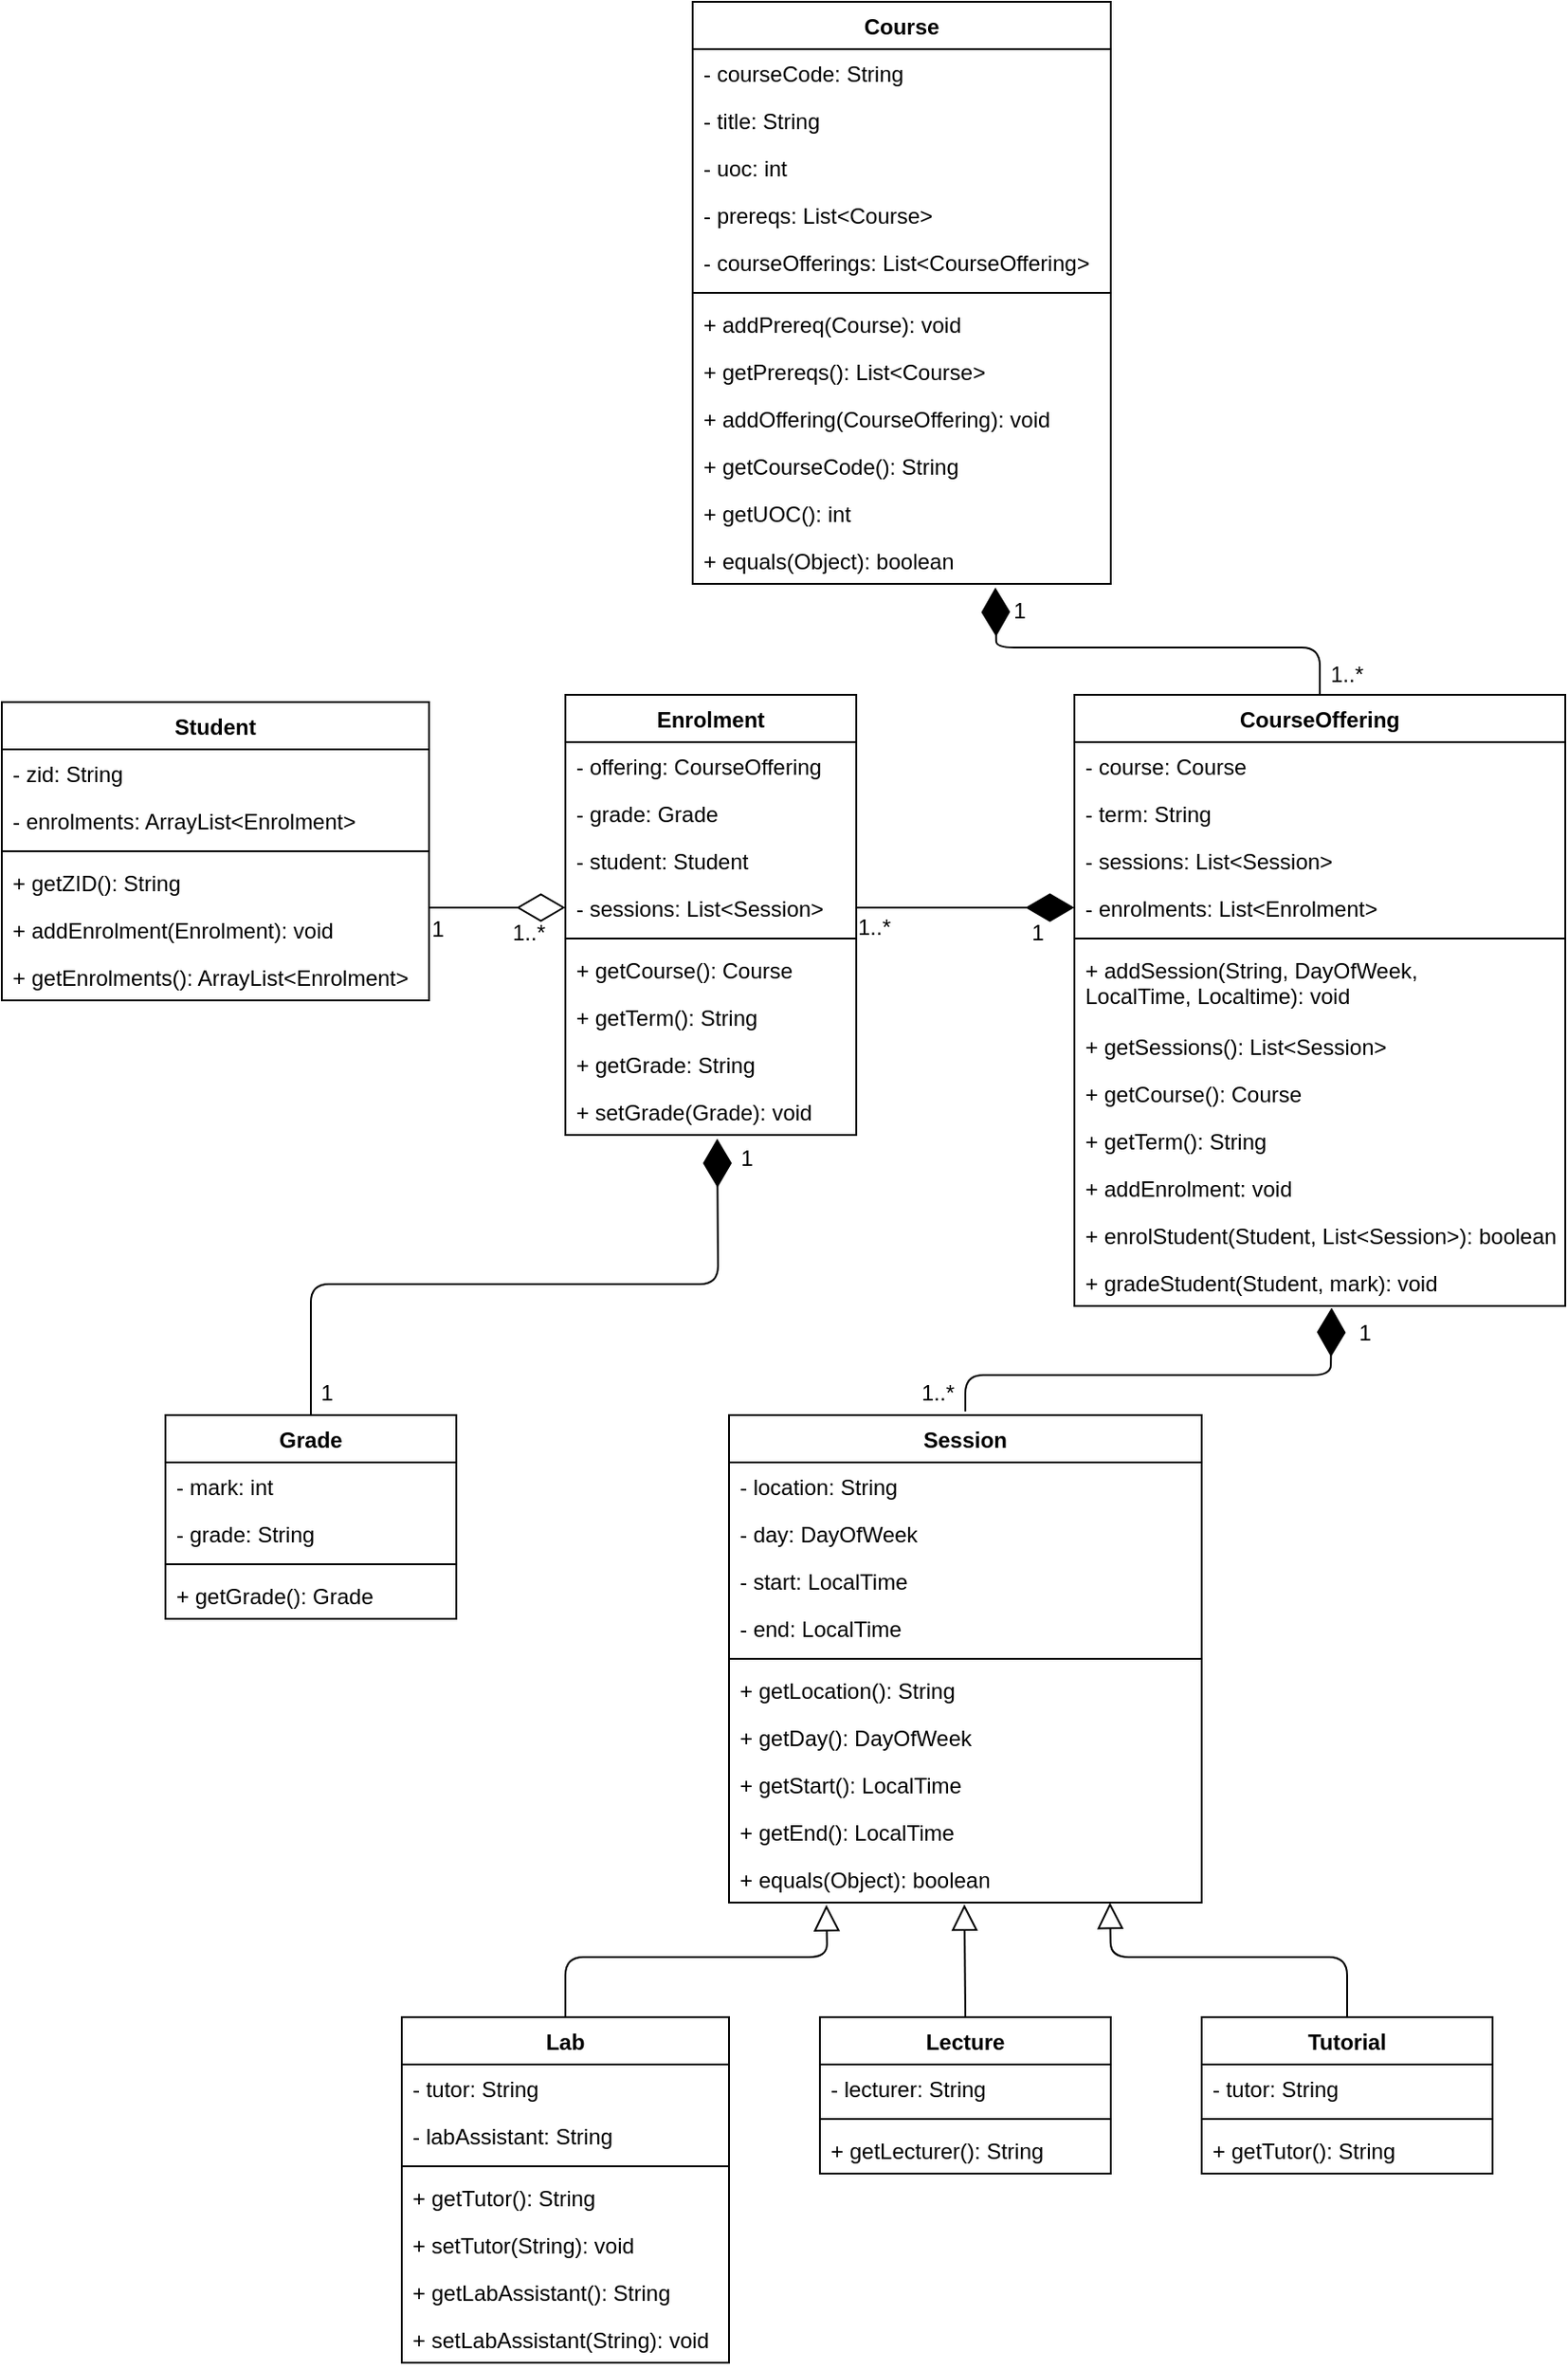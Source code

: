 <mxfile version="12.0.2" type="github" pages="1"><diagram id="sUQlKLWxY1KYxT8wcdrw" name="Page-1"><mxGraphModel dx="1784" dy="762" grid="1" gridSize="10" guides="1" tooltips="1" connect="1" arrows="1" fold="1" page="1" pageScale="1" pageWidth="850" pageHeight="1100" math="0" shadow="0"><root><mxCell id="0"/><mxCell id="1" parent="0"/><mxCell id="yx07uMO1TjCapQJdSPfx-1" value="Course" style="swimlane;fontStyle=1;align=center;verticalAlign=top;childLayout=stackLayout;horizontal=1;startSize=26;horizontalStack=0;resizeParent=1;resizeParentMax=0;resizeLast=0;collapsible=1;marginBottom=0;" parent="1" vertex="1"><mxGeometry x="330" y="55" width="230" height="320" as="geometry"/></mxCell><mxCell id="yx07uMO1TjCapQJdSPfx-2" value="- courseCode: String" style="text;strokeColor=none;fillColor=none;align=left;verticalAlign=top;spacingLeft=4;spacingRight=4;overflow=hidden;rotatable=0;points=[[0,0.5],[1,0.5]];portConstraint=eastwest;" parent="yx07uMO1TjCapQJdSPfx-1" vertex="1"><mxGeometry y="26" width="230" height="26" as="geometry"/></mxCell><mxCell id="yx07uMO1TjCapQJdSPfx-5" value="- title: String" style="text;strokeColor=none;fillColor=none;align=left;verticalAlign=top;spacingLeft=4;spacingRight=4;overflow=hidden;rotatable=0;points=[[0,0.5],[1,0.5]];portConstraint=eastwest;" parent="yx07uMO1TjCapQJdSPfx-1" vertex="1"><mxGeometry y="52" width="230" height="26" as="geometry"/></mxCell><mxCell id="yx07uMO1TjCapQJdSPfx-6" value="- uoc: int" style="text;strokeColor=none;fillColor=none;align=left;verticalAlign=top;spacingLeft=4;spacingRight=4;overflow=hidden;rotatable=0;points=[[0,0.5],[1,0.5]];portConstraint=eastwest;" parent="yx07uMO1TjCapQJdSPfx-1" vertex="1"><mxGeometry y="78" width="230" height="26" as="geometry"/></mxCell><mxCell id="yx07uMO1TjCapQJdSPfx-7" value="- prereqs: List&lt;Course&gt;" style="text;strokeColor=none;fillColor=none;align=left;verticalAlign=top;spacingLeft=4;spacingRight=4;overflow=hidden;rotatable=0;points=[[0,0.5],[1,0.5]];portConstraint=eastwest;" parent="yx07uMO1TjCapQJdSPfx-1" vertex="1"><mxGeometry y="104" width="230" height="26" as="geometry"/></mxCell><mxCell id="yx07uMO1TjCapQJdSPfx-8" value="- courseOfferings: List&lt;CourseOffering&gt;" style="text;strokeColor=none;fillColor=none;align=left;verticalAlign=top;spacingLeft=4;spacingRight=4;overflow=hidden;rotatable=0;points=[[0,0.5],[1,0.5]];portConstraint=eastwest;" parent="yx07uMO1TjCapQJdSPfx-1" vertex="1"><mxGeometry y="130" width="230" height="26" as="geometry"/></mxCell><mxCell id="yx07uMO1TjCapQJdSPfx-3" value="" style="line;strokeWidth=1;fillColor=none;align=left;verticalAlign=middle;spacingTop=-1;spacingLeft=3;spacingRight=3;rotatable=0;labelPosition=right;points=[];portConstraint=eastwest;" parent="yx07uMO1TjCapQJdSPfx-1" vertex="1"><mxGeometry y="156" width="230" height="8" as="geometry"/></mxCell><mxCell id="yx07uMO1TjCapQJdSPfx-4" value="+ addPrereq(Course): void" style="text;strokeColor=none;fillColor=none;align=left;verticalAlign=top;spacingLeft=4;spacingRight=4;overflow=hidden;rotatable=0;points=[[0,0.5],[1,0.5]];portConstraint=eastwest;" parent="yx07uMO1TjCapQJdSPfx-1" vertex="1"><mxGeometry y="164" width="230" height="26" as="geometry"/></mxCell><mxCell id="yx07uMO1TjCapQJdSPfx-9" value="+ getPrereqs(): List&lt;Course&gt;" style="text;strokeColor=none;fillColor=none;align=left;verticalAlign=top;spacingLeft=4;spacingRight=4;overflow=hidden;rotatable=0;points=[[0,0.5],[1,0.5]];portConstraint=eastwest;" parent="yx07uMO1TjCapQJdSPfx-1" vertex="1"><mxGeometry y="190" width="230" height="26" as="geometry"/></mxCell><mxCell id="yx07uMO1TjCapQJdSPfx-10" value="+ addOffering(CourseOffering): void" style="text;strokeColor=none;fillColor=none;align=left;verticalAlign=top;spacingLeft=4;spacingRight=4;overflow=hidden;rotatable=0;points=[[0,0.5],[1,0.5]];portConstraint=eastwest;" parent="yx07uMO1TjCapQJdSPfx-1" vertex="1"><mxGeometry y="216" width="230" height="26" as="geometry"/></mxCell><mxCell id="yx07uMO1TjCapQJdSPfx-12" value="+ getCourseCode(): String" style="text;strokeColor=none;fillColor=none;align=left;verticalAlign=top;spacingLeft=4;spacingRight=4;overflow=hidden;rotatable=0;points=[[0,0.5],[1,0.5]];portConstraint=eastwest;" parent="yx07uMO1TjCapQJdSPfx-1" vertex="1"><mxGeometry y="242" width="230" height="26" as="geometry"/></mxCell><mxCell id="yx07uMO1TjCapQJdSPfx-11" value="+ getUOC(): int" style="text;strokeColor=none;fillColor=none;align=left;verticalAlign=top;spacingLeft=4;spacingRight=4;overflow=hidden;rotatable=0;points=[[0,0.5],[1,0.5]];portConstraint=eastwest;" parent="yx07uMO1TjCapQJdSPfx-1" vertex="1"><mxGeometry y="268" width="230" height="26" as="geometry"/></mxCell><mxCell id="yx07uMO1TjCapQJdSPfx-13" value="+ equals(Object): boolean" style="text;strokeColor=none;fillColor=none;align=left;verticalAlign=top;spacingLeft=4;spacingRight=4;overflow=hidden;rotatable=0;points=[[0,0.5],[1,0.5]];portConstraint=eastwest;" parent="yx07uMO1TjCapQJdSPfx-1" vertex="1"><mxGeometry y="294" width="230" height="26" as="geometry"/></mxCell><mxCell id="yx07uMO1TjCapQJdSPfx-14" value="CourseOffering" style="swimlane;fontStyle=1;align=center;verticalAlign=top;childLayout=stackLayout;horizontal=1;startSize=26;horizontalStack=0;resizeParent=1;resizeParentMax=0;resizeLast=0;collapsible=1;marginBottom=0;" parent="1" vertex="1"><mxGeometry x="540" y="436" width="270" height="336" as="geometry"/></mxCell><mxCell id="yx07uMO1TjCapQJdSPfx-15" value="- course: Course" style="text;strokeColor=none;fillColor=none;align=left;verticalAlign=top;spacingLeft=4;spacingRight=4;overflow=hidden;rotatable=0;points=[[0,0.5],[1,0.5]];portConstraint=eastwest;" parent="yx07uMO1TjCapQJdSPfx-14" vertex="1"><mxGeometry y="26" width="270" height="26" as="geometry"/></mxCell><mxCell id="OSQPxD4nTVrMfsuWu8cx-1" value="- term: String" style="text;strokeColor=none;fillColor=none;align=left;verticalAlign=top;spacingLeft=4;spacingRight=4;overflow=hidden;rotatable=0;points=[[0,0.5],[1,0.5]];portConstraint=eastwest;" vertex="1" parent="yx07uMO1TjCapQJdSPfx-14"><mxGeometry y="52" width="270" height="26" as="geometry"/></mxCell><mxCell id="OSQPxD4nTVrMfsuWu8cx-3" value="- sessions: List&lt;Session&gt;" style="text;strokeColor=none;fillColor=none;align=left;verticalAlign=top;spacingLeft=4;spacingRight=4;overflow=hidden;rotatable=0;points=[[0,0.5],[1,0.5]];portConstraint=eastwest;" vertex="1" parent="yx07uMO1TjCapQJdSPfx-14"><mxGeometry y="78" width="270" height="26" as="geometry"/></mxCell><mxCell id="OSQPxD4nTVrMfsuWu8cx-2" value="- enrolments: List&lt;Enrolment&gt;" style="text;strokeColor=none;fillColor=none;align=left;verticalAlign=top;spacingLeft=4;spacingRight=4;overflow=hidden;rotatable=0;points=[[0,0.5],[1,0.5]];portConstraint=eastwest;" vertex="1" parent="yx07uMO1TjCapQJdSPfx-14"><mxGeometry y="104" width="270" height="26" as="geometry"/></mxCell><mxCell id="yx07uMO1TjCapQJdSPfx-16" value="" style="line;strokeWidth=1;fillColor=none;align=left;verticalAlign=middle;spacingTop=-1;spacingLeft=3;spacingRight=3;rotatable=0;labelPosition=right;points=[];portConstraint=eastwest;" parent="yx07uMO1TjCapQJdSPfx-14" vertex="1"><mxGeometry y="130" width="270" height="8" as="geometry"/></mxCell><mxCell id="yx07uMO1TjCapQJdSPfx-17" value="+ addSession(String, DayOfWeek, &#10;LocalTime, Localtime): void" style="text;strokeColor=none;fillColor=none;align=left;verticalAlign=top;spacingLeft=4;spacingRight=4;overflow=hidden;rotatable=0;points=[[0,0.5],[1,0.5]];portConstraint=eastwest;" parent="yx07uMO1TjCapQJdSPfx-14" vertex="1"><mxGeometry y="138" width="270" height="42" as="geometry"/></mxCell><mxCell id="OSQPxD4nTVrMfsuWu8cx-4" value="+ getSessions(): List&lt;Session&gt;" style="text;strokeColor=none;fillColor=none;align=left;verticalAlign=top;spacingLeft=4;spacingRight=4;overflow=hidden;rotatable=0;points=[[0,0.5],[1,0.5]];portConstraint=eastwest;" vertex="1" parent="yx07uMO1TjCapQJdSPfx-14"><mxGeometry y="180" width="270" height="26" as="geometry"/></mxCell><mxCell id="OSQPxD4nTVrMfsuWu8cx-5" value="+ getCourse(): Course" style="text;strokeColor=none;fillColor=none;align=left;verticalAlign=top;spacingLeft=4;spacingRight=4;overflow=hidden;rotatable=0;points=[[0,0.5],[1,0.5]];portConstraint=eastwest;" vertex="1" parent="yx07uMO1TjCapQJdSPfx-14"><mxGeometry y="206" width="270" height="26" as="geometry"/></mxCell><mxCell id="OSQPxD4nTVrMfsuWu8cx-6" value="+ getTerm(): String" style="text;strokeColor=none;fillColor=none;align=left;verticalAlign=top;spacingLeft=4;spacingRight=4;overflow=hidden;rotatable=0;points=[[0,0.5],[1,0.5]];portConstraint=eastwest;" vertex="1" parent="yx07uMO1TjCapQJdSPfx-14"><mxGeometry y="232" width="270" height="26" as="geometry"/></mxCell><mxCell id="OSQPxD4nTVrMfsuWu8cx-7" value="+ addEnrolment: void" style="text;strokeColor=none;fillColor=none;align=left;verticalAlign=top;spacingLeft=4;spacingRight=4;overflow=hidden;rotatable=0;points=[[0,0.5],[1,0.5]];portConstraint=eastwest;" vertex="1" parent="yx07uMO1TjCapQJdSPfx-14"><mxGeometry y="258" width="270" height="26" as="geometry"/></mxCell><mxCell id="OSQPxD4nTVrMfsuWu8cx-8" value="+ enrolStudent(Student, List&lt;Session&gt;): boolean" style="text;strokeColor=none;fillColor=none;align=left;verticalAlign=top;spacingLeft=4;spacingRight=4;overflow=hidden;rotatable=0;points=[[0,0.5],[1,0.5]];portConstraint=eastwest;" vertex="1" parent="yx07uMO1TjCapQJdSPfx-14"><mxGeometry y="284" width="270" height="26" as="geometry"/></mxCell><mxCell id="OSQPxD4nTVrMfsuWu8cx-11" value="+ gradeStudent(Student, mark): void" style="text;strokeColor=none;fillColor=none;align=left;verticalAlign=top;spacingLeft=4;spacingRight=4;overflow=hidden;rotatable=0;points=[[0,0.5],[1,0.5]];portConstraint=eastwest;" vertex="1" parent="yx07uMO1TjCapQJdSPfx-14"><mxGeometry y="310" width="270" height="26" as="geometry"/></mxCell><mxCell id="yx07uMO1TjCapQJdSPfx-18" value="Enrolment" style="swimlane;fontStyle=1;align=center;verticalAlign=top;childLayout=stackLayout;horizontal=1;startSize=26;horizontalStack=0;resizeParent=1;resizeParentMax=0;resizeLast=0;collapsible=1;marginBottom=0;" parent="1" vertex="1"><mxGeometry x="260" y="436" width="160" height="242" as="geometry"/></mxCell><mxCell id="yx07uMO1TjCapQJdSPfx-19" value="- offering: CourseOffering" style="text;strokeColor=none;fillColor=none;align=left;verticalAlign=top;spacingLeft=4;spacingRight=4;overflow=hidden;rotatable=0;points=[[0,0.5],[1,0.5]];portConstraint=eastwest;" parent="yx07uMO1TjCapQJdSPfx-18" vertex="1"><mxGeometry y="26" width="160" height="26" as="geometry"/></mxCell><mxCell id="OSQPxD4nTVrMfsuWu8cx-12" value="- grade: Grade" style="text;strokeColor=none;fillColor=none;align=left;verticalAlign=top;spacingLeft=4;spacingRight=4;overflow=hidden;rotatable=0;points=[[0,0.5],[1,0.5]];portConstraint=eastwest;" vertex="1" parent="yx07uMO1TjCapQJdSPfx-18"><mxGeometry y="52" width="160" height="26" as="geometry"/></mxCell><mxCell id="OSQPxD4nTVrMfsuWu8cx-13" value="- student: Student" style="text;strokeColor=none;fillColor=none;align=left;verticalAlign=top;spacingLeft=4;spacingRight=4;overflow=hidden;rotatable=0;points=[[0,0.5],[1,0.5]];portConstraint=eastwest;" vertex="1" parent="yx07uMO1TjCapQJdSPfx-18"><mxGeometry y="78" width="160" height="26" as="geometry"/></mxCell><mxCell id="OSQPxD4nTVrMfsuWu8cx-14" value="- sessions: List&lt;Session&gt;" style="text;strokeColor=none;fillColor=none;align=left;verticalAlign=top;spacingLeft=4;spacingRight=4;overflow=hidden;rotatable=0;points=[[0,0.5],[1,0.5]];portConstraint=eastwest;" vertex="1" parent="yx07uMO1TjCapQJdSPfx-18"><mxGeometry y="104" width="160" height="26" as="geometry"/></mxCell><mxCell id="yx07uMO1TjCapQJdSPfx-20" value="" style="line;strokeWidth=1;fillColor=none;align=left;verticalAlign=middle;spacingTop=-1;spacingLeft=3;spacingRight=3;rotatable=0;labelPosition=right;points=[];portConstraint=eastwest;" parent="yx07uMO1TjCapQJdSPfx-18" vertex="1"><mxGeometry y="130" width="160" height="8" as="geometry"/></mxCell><mxCell id="yx07uMO1TjCapQJdSPfx-21" value="+ getCourse(): Course" style="text;strokeColor=none;fillColor=none;align=left;verticalAlign=top;spacingLeft=4;spacingRight=4;overflow=hidden;rotatable=0;points=[[0,0.5],[1,0.5]];portConstraint=eastwest;" parent="yx07uMO1TjCapQJdSPfx-18" vertex="1"><mxGeometry y="138" width="160" height="26" as="geometry"/></mxCell><mxCell id="OSQPxD4nTVrMfsuWu8cx-15" value="+ getTerm(): String" style="text;strokeColor=none;fillColor=none;align=left;verticalAlign=top;spacingLeft=4;spacingRight=4;overflow=hidden;rotatable=0;points=[[0,0.5],[1,0.5]];portConstraint=eastwest;" vertex="1" parent="yx07uMO1TjCapQJdSPfx-18"><mxGeometry y="164" width="160" height="26" as="geometry"/></mxCell><mxCell id="OSQPxD4nTVrMfsuWu8cx-16" value="+ getGrade: String" style="text;strokeColor=none;fillColor=none;align=left;verticalAlign=top;spacingLeft=4;spacingRight=4;overflow=hidden;rotatable=0;points=[[0,0.5],[1,0.5]];portConstraint=eastwest;" vertex="1" parent="yx07uMO1TjCapQJdSPfx-18"><mxGeometry y="190" width="160" height="26" as="geometry"/></mxCell><mxCell id="OSQPxD4nTVrMfsuWu8cx-17" value="+ setGrade(Grade): void" style="text;strokeColor=none;fillColor=none;align=left;verticalAlign=top;spacingLeft=4;spacingRight=4;overflow=hidden;rotatable=0;points=[[0,0.5],[1,0.5]];portConstraint=eastwest;" vertex="1" parent="yx07uMO1TjCapQJdSPfx-18"><mxGeometry y="216" width="160" height="26" as="geometry"/></mxCell><mxCell id="yx07uMO1TjCapQJdSPfx-22" value="Grade" style="swimlane;fontStyle=1;align=center;verticalAlign=top;childLayout=stackLayout;horizontal=1;startSize=26;horizontalStack=0;resizeParent=1;resizeParentMax=0;resizeLast=0;collapsible=1;marginBottom=0;" parent="1" vertex="1"><mxGeometry x="40" y="832" width="160" height="112" as="geometry"/></mxCell><mxCell id="yx07uMO1TjCapQJdSPfx-23" value="- mark: int" style="text;strokeColor=none;fillColor=none;align=left;verticalAlign=top;spacingLeft=4;spacingRight=4;overflow=hidden;rotatable=0;points=[[0,0.5],[1,0.5]];portConstraint=eastwest;" parent="yx07uMO1TjCapQJdSPfx-22" vertex="1"><mxGeometry y="26" width="160" height="26" as="geometry"/></mxCell><mxCell id="OSQPxD4nTVrMfsuWu8cx-18" value="- grade: String" style="text;strokeColor=none;fillColor=none;align=left;verticalAlign=top;spacingLeft=4;spacingRight=4;overflow=hidden;rotatable=0;points=[[0,0.5],[1,0.5]];portConstraint=eastwest;" vertex="1" parent="yx07uMO1TjCapQJdSPfx-22"><mxGeometry y="52" width="160" height="26" as="geometry"/></mxCell><mxCell id="yx07uMO1TjCapQJdSPfx-24" value="" style="line;strokeWidth=1;fillColor=none;align=left;verticalAlign=middle;spacingTop=-1;spacingLeft=3;spacingRight=3;rotatable=0;labelPosition=right;points=[];portConstraint=eastwest;" parent="yx07uMO1TjCapQJdSPfx-22" vertex="1"><mxGeometry y="78" width="160" height="8" as="geometry"/></mxCell><mxCell id="yx07uMO1TjCapQJdSPfx-25" value="+ getGrade(): Grade" style="text;strokeColor=none;fillColor=none;align=left;verticalAlign=top;spacingLeft=4;spacingRight=4;overflow=hidden;rotatable=0;points=[[0,0.5],[1,0.5]];portConstraint=eastwest;" parent="yx07uMO1TjCapQJdSPfx-22" vertex="1"><mxGeometry y="86" width="160" height="26" as="geometry"/></mxCell><mxCell id="yx07uMO1TjCapQJdSPfx-26" value="Student" style="swimlane;fontStyle=1;align=center;verticalAlign=top;childLayout=stackLayout;horizontal=1;startSize=26;horizontalStack=0;resizeParent=1;resizeParentMax=0;resizeLast=0;collapsible=1;marginBottom=0;" parent="1" vertex="1"><mxGeometry x="-50" y="440" width="235" height="164" as="geometry"/></mxCell><mxCell id="yx07uMO1TjCapQJdSPfx-27" value="- zid: String" style="text;strokeColor=none;fillColor=none;align=left;verticalAlign=top;spacingLeft=4;spacingRight=4;overflow=hidden;rotatable=0;points=[[0,0.5],[1,0.5]];portConstraint=eastwest;" parent="yx07uMO1TjCapQJdSPfx-26" vertex="1"><mxGeometry y="26" width="235" height="26" as="geometry"/></mxCell><mxCell id="OSQPxD4nTVrMfsuWu8cx-32" value="- enrolments: ArrayList&lt;Enrolment&gt;" style="text;strokeColor=none;fillColor=none;align=left;verticalAlign=top;spacingLeft=4;spacingRight=4;overflow=hidden;rotatable=0;points=[[0,0.5],[1,0.5]];portConstraint=eastwest;" vertex="1" parent="yx07uMO1TjCapQJdSPfx-26"><mxGeometry y="52" width="235" height="26" as="geometry"/></mxCell><mxCell id="yx07uMO1TjCapQJdSPfx-28" value="" style="line;strokeWidth=1;fillColor=none;align=left;verticalAlign=middle;spacingTop=-1;spacingLeft=3;spacingRight=3;rotatable=0;labelPosition=right;points=[];portConstraint=eastwest;" parent="yx07uMO1TjCapQJdSPfx-26" vertex="1"><mxGeometry y="78" width="235" height="8" as="geometry"/></mxCell><mxCell id="yx07uMO1TjCapQJdSPfx-29" value="+ getZID(): String" style="text;strokeColor=none;fillColor=none;align=left;verticalAlign=top;spacingLeft=4;spacingRight=4;overflow=hidden;rotatable=0;points=[[0,0.5],[1,0.5]];portConstraint=eastwest;" parent="yx07uMO1TjCapQJdSPfx-26" vertex="1"><mxGeometry y="86" width="235" height="26" as="geometry"/></mxCell><mxCell id="OSQPxD4nTVrMfsuWu8cx-33" value="+ addEnrolment(Enrolment): void" style="text;strokeColor=none;fillColor=none;align=left;verticalAlign=top;spacingLeft=4;spacingRight=4;overflow=hidden;rotatable=0;points=[[0,0.5],[1,0.5]];portConstraint=eastwest;" vertex="1" parent="yx07uMO1TjCapQJdSPfx-26"><mxGeometry y="112" width="235" height="26" as="geometry"/></mxCell><mxCell id="OSQPxD4nTVrMfsuWu8cx-34" value="+ getEnrolments(): ArrayList&lt;Enrolment&gt;" style="text;strokeColor=none;fillColor=none;align=left;verticalAlign=top;spacingLeft=4;spacingRight=4;overflow=hidden;rotatable=0;points=[[0,0.5],[1,0.5]];portConstraint=eastwest;" vertex="1" parent="yx07uMO1TjCapQJdSPfx-26"><mxGeometry y="138" width="235" height="26" as="geometry"/></mxCell><mxCell id="yx07uMO1TjCapQJdSPfx-30" value="Session" style="swimlane;fontStyle=1;align=center;verticalAlign=top;childLayout=stackLayout;horizontal=1;startSize=26;horizontalStack=0;resizeParent=1;resizeParentMax=0;resizeLast=0;collapsible=1;marginBottom=0;" parent="1" vertex="1"><mxGeometry x="350" y="832" width="260" height="268" as="geometry"/></mxCell><mxCell id="yx07uMO1TjCapQJdSPfx-31" value="- location: String" style="text;strokeColor=none;fillColor=none;align=left;verticalAlign=top;spacingLeft=4;spacingRight=4;overflow=hidden;rotatable=0;points=[[0,0.5],[1,0.5]];portConstraint=eastwest;" parent="yx07uMO1TjCapQJdSPfx-30" vertex="1"><mxGeometry y="26" width="260" height="26" as="geometry"/></mxCell><mxCell id="OSQPxD4nTVrMfsuWu8cx-19" value="- day: DayOfWeek" style="text;strokeColor=none;fillColor=none;align=left;verticalAlign=top;spacingLeft=4;spacingRight=4;overflow=hidden;rotatable=0;points=[[0,0.5],[1,0.5]];portConstraint=eastwest;" vertex="1" parent="yx07uMO1TjCapQJdSPfx-30"><mxGeometry y="52" width="260" height="26" as="geometry"/></mxCell><mxCell id="OSQPxD4nTVrMfsuWu8cx-20" value="- start: LocalTime" style="text;strokeColor=none;fillColor=none;align=left;verticalAlign=top;spacingLeft=4;spacingRight=4;overflow=hidden;rotatable=0;points=[[0,0.5],[1,0.5]];portConstraint=eastwest;" vertex="1" parent="yx07uMO1TjCapQJdSPfx-30"><mxGeometry y="78" width="260" height="26" as="geometry"/></mxCell><mxCell id="OSQPxD4nTVrMfsuWu8cx-21" value="- end: LocalTime" style="text;strokeColor=none;fillColor=none;align=left;verticalAlign=top;spacingLeft=4;spacingRight=4;overflow=hidden;rotatable=0;points=[[0,0.5],[1,0.5]];portConstraint=eastwest;" vertex="1" parent="yx07uMO1TjCapQJdSPfx-30"><mxGeometry y="104" width="260" height="26" as="geometry"/></mxCell><mxCell id="yx07uMO1TjCapQJdSPfx-32" value="" style="line;strokeWidth=1;fillColor=none;align=left;verticalAlign=middle;spacingTop=-1;spacingLeft=3;spacingRight=3;rotatable=0;labelPosition=right;points=[];portConstraint=eastwest;" parent="yx07uMO1TjCapQJdSPfx-30" vertex="1"><mxGeometry y="130" width="260" height="8" as="geometry"/></mxCell><mxCell id="yx07uMO1TjCapQJdSPfx-33" value="+ getLocation(): String" style="text;strokeColor=none;fillColor=none;align=left;verticalAlign=top;spacingLeft=4;spacingRight=4;overflow=hidden;rotatable=0;points=[[0,0.5],[1,0.5]];portConstraint=eastwest;" parent="yx07uMO1TjCapQJdSPfx-30" vertex="1"><mxGeometry y="138" width="260" height="26" as="geometry"/></mxCell><mxCell id="OSQPxD4nTVrMfsuWu8cx-22" value="+ getDay(): DayOfWeek" style="text;strokeColor=none;fillColor=none;align=left;verticalAlign=top;spacingLeft=4;spacingRight=4;overflow=hidden;rotatable=0;points=[[0,0.5],[1,0.5]];portConstraint=eastwest;" vertex="1" parent="yx07uMO1TjCapQJdSPfx-30"><mxGeometry y="164" width="260" height="26" as="geometry"/></mxCell><mxCell id="OSQPxD4nTVrMfsuWu8cx-23" value="+ getStart(): LocalTime" style="text;strokeColor=none;fillColor=none;align=left;verticalAlign=top;spacingLeft=4;spacingRight=4;overflow=hidden;rotatable=0;points=[[0,0.5],[1,0.5]];portConstraint=eastwest;" vertex="1" parent="yx07uMO1TjCapQJdSPfx-30"><mxGeometry y="190" width="260" height="26" as="geometry"/></mxCell><mxCell id="OSQPxD4nTVrMfsuWu8cx-24" value="+ getEnd(): LocalTime" style="text;strokeColor=none;fillColor=none;align=left;verticalAlign=top;spacingLeft=4;spacingRight=4;overflow=hidden;rotatable=0;points=[[0,0.5],[1,0.5]];portConstraint=eastwest;" vertex="1" parent="yx07uMO1TjCapQJdSPfx-30"><mxGeometry y="216" width="260" height="26" as="geometry"/></mxCell><mxCell id="OSQPxD4nTVrMfsuWu8cx-25" value="+ equals(Object): boolean" style="text;strokeColor=none;fillColor=none;align=left;verticalAlign=top;spacingLeft=4;spacingRight=4;overflow=hidden;rotatable=0;points=[[0,0.5],[1,0.5]];portConstraint=eastwest;" vertex="1" parent="yx07uMO1TjCapQJdSPfx-30"><mxGeometry y="242" width="260" height="26" as="geometry"/></mxCell><mxCell id="yx07uMO1TjCapQJdSPfx-34" value="Tutorial" style="swimlane;fontStyle=1;align=center;verticalAlign=top;childLayout=stackLayout;horizontal=1;startSize=26;horizontalStack=0;resizeParent=1;resizeParentMax=0;resizeLast=0;collapsible=1;marginBottom=0;" parent="1" vertex="1"><mxGeometry x="610" y="1163" width="160" height="86" as="geometry"/></mxCell><mxCell id="yx07uMO1TjCapQJdSPfx-35" value="- tutor: String" style="text;strokeColor=none;fillColor=none;align=left;verticalAlign=top;spacingLeft=4;spacingRight=4;overflow=hidden;rotatable=0;points=[[0,0.5],[1,0.5]];portConstraint=eastwest;" parent="yx07uMO1TjCapQJdSPfx-34" vertex="1"><mxGeometry y="26" width="160" height="26" as="geometry"/></mxCell><mxCell id="yx07uMO1TjCapQJdSPfx-36" value="" style="line;strokeWidth=1;fillColor=none;align=left;verticalAlign=middle;spacingTop=-1;spacingLeft=3;spacingRight=3;rotatable=0;labelPosition=right;points=[];portConstraint=eastwest;" parent="yx07uMO1TjCapQJdSPfx-34" vertex="1"><mxGeometry y="52" width="160" height="8" as="geometry"/></mxCell><mxCell id="yx07uMO1TjCapQJdSPfx-37" value="+ getTutor(): String" style="text;strokeColor=none;fillColor=none;align=left;verticalAlign=top;spacingLeft=4;spacingRight=4;overflow=hidden;rotatable=0;points=[[0,0.5],[1,0.5]];portConstraint=eastwest;" parent="yx07uMO1TjCapQJdSPfx-34" vertex="1"><mxGeometry y="60" width="160" height="26" as="geometry"/></mxCell><mxCell id="yx07uMO1TjCapQJdSPfx-38" value="Lecture" style="swimlane;fontStyle=1;align=center;verticalAlign=top;childLayout=stackLayout;horizontal=1;startSize=26;horizontalStack=0;resizeParent=1;resizeParentMax=0;resizeLast=0;collapsible=1;marginBottom=0;" parent="1" vertex="1"><mxGeometry x="400" y="1163" width="160" height="86" as="geometry"/></mxCell><mxCell id="yx07uMO1TjCapQJdSPfx-39" value="- lecturer: String" style="text;strokeColor=none;fillColor=none;align=left;verticalAlign=top;spacingLeft=4;spacingRight=4;overflow=hidden;rotatable=0;points=[[0,0.5],[1,0.5]];portConstraint=eastwest;" parent="yx07uMO1TjCapQJdSPfx-38" vertex="1"><mxGeometry y="26" width="160" height="26" as="geometry"/></mxCell><mxCell id="yx07uMO1TjCapQJdSPfx-40" value="" style="line;strokeWidth=1;fillColor=none;align=left;verticalAlign=middle;spacingTop=-1;spacingLeft=3;spacingRight=3;rotatable=0;labelPosition=right;points=[];portConstraint=eastwest;" parent="yx07uMO1TjCapQJdSPfx-38" vertex="1"><mxGeometry y="52" width="160" height="8" as="geometry"/></mxCell><mxCell id="yx07uMO1TjCapQJdSPfx-41" value="+ getLecturer(): String" style="text;strokeColor=none;fillColor=none;align=left;verticalAlign=top;spacingLeft=4;spacingRight=4;overflow=hidden;rotatable=0;points=[[0,0.5],[1,0.5]];portConstraint=eastwest;" parent="yx07uMO1TjCapQJdSPfx-38" vertex="1"><mxGeometry y="60" width="160" height="26" as="geometry"/></mxCell><mxCell id="yx07uMO1TjCapQJdSPfx-42" value="Lab" style="swimlane;fontStyle=1;align=center;verticalAlign=top;childLayout=stackLayout;horizontal=1;startSize=26;horizontalStack=0;resizeParent=1;resizeParentMax=0;resizeLast=0;collapsible=1;marginBottom=0;" parent="1" vertex="1"><mxGeometry x="170" y="1163" width="180" height="190" as="geometry"/></mxCell><mxCell id="yx07uMO1TjCapQJdSPfx-43" value="- tutor: String" style="text;strokeColor=none;fillColor=none;align=left;verticalAlign=top;spacingLeft=4;spacingRight=4;overflow=hidden;rotatable=0;points=[[0,0.5],[1,0.5]];portConstraint=eastwest;" parent="yx07uMO1TjCapQJdSPfx-42" vertex="1"><mxGeometry y="26" width="180" height="26" as="geometry"/></mxCell><mxCell id="OSQPxD4nTVrMfsuWu8cx-26" value="- labAssistant: String" style="text;strokeColor=none;fillColor=none;align=left;verticalAlign=top;spacingLeft=4;spacingRight=4;overflow=hidden;rotatable=0;points=[[0,0.5],[1,0.5]];portConstraint=eastwest;" vertex="1" parent="yx07uMO1TjCapQJdSPfx-42"><mxGeometry y="52" width="180" height="26" as="geometry"/></mxCell><mxCell id="yx07uMO1TjCapQJdSPfx-44" value="" style="line;strokeWidth=1;fillColor=none;align=left;verticalAlign=middle;spacingTop=-1;spacingLeft=3;spacingRight=3;rotatable=0;labelPosition=right;points=[];portConstraint=eastwest;" parent="yx07uMO1TjCapQJdSPfx-42" vertex="1"><mxGeometry y="78" width="180" height="8" as="geometry"/></mxCell><mxCell id="yx07uMO1TjCapQJdSPfx-45" value="+ getTutor(): String" style="text;strokeColor=none;fillColor=none;align=left;verticalAlign=top;spacingLeft=4;spacingRight=4;overflow=hidden;rotatable=0;points=[[0,0.5],[1,0.5]];portConstraint=eastwest;" parent="yx07uMO1TjCapQJdSPfx-42" vertex="1"><mxGeometry y="86" width="180" height="26" as="geometry"/></mxCell><mxCell id="OSQPxD4nTVrMfsuWu8cx-27" value="+ setTutor(String): void" style="text;strokeColor=none;fillColor=none;align=left;verticalAlign=top;spacingLeft=4;spacingRight=4;overflow=hidden;rotatable=0;points=[[0,0.5],[1,0.5]];portConstraint=eastwest;" vertex="1" parent="yx07uMO1TjCapQJdSPfx-42"><mxGeometry y="112" width="180" height="26" as="geometry"/></mxCell><mxCell id="OSQPxD4nTVrMfsuWu8cx-30" value="+ getLabAssistant(): String" style="text;strokeColor=none;fillColor=none;align=left;verticalAlign=top;spacingLeft=4;spacingRight=4;overflow=hidden;rotatable=0;points=[[0,0.5],[1,0.5]];portConstraint=eastwest;" vertex="1" parent="yx07uMO1TjCapQJdSPfx-42"><mxGeometry y="138" width="180" height="26" as="geometry"/></mxCell><mxCell id="OSQPxD4nTVrMfsuWu8cx-31" value="+ setLabAssistant(String): void" style="text;strokeColor=none;fillColor=none;align=left;verticalAlign=top;spacingLeft=4;spacingRight=4;overflow=hidden;rotatable=0;points=[[0,0.5],[1,0.5]];portConstraint=eastwest;" vertex="1" parent="yx07uMO1TjCapQJdSPfx-42"><mxGeometry y="164" width="180" height="26" as="geometry"/></mxCell><mxCell id="OSQPxD4nTVrMfsuWu8cx-35" value="" style="endArrow=block;endFill=0;endSize=12;html=1;exitX=0.5;exitY=0;exitDx=0;exitDy=0;entryX=0.206;entryY=1.049;entryDx=0;entryDy=0;entryPerimeter=0;" edge="1" parent="1" source="yx07uMO1TjCapQJdSPfx-42" target="OSQPxD4nTVrMfsuWu8cx-25"><mxGeometry width="160" relative="1" as="geometry"><mxPoint x="170" y="1120" as="sourcePoint"/><mxPoint x="330" y="1120" as="targetPoint"/><Array as="points"><mxPoint x="260" y="1130"/><mxPoint x="404" y="1130"/></Array></mxGeometry></mxCell><mxCell id="OSQPxD4nTVrMfsuWu8cx-36" value="" style="endArrow=block;endFill=0;endSize=12;html=1;exitX=0.5;exitY=0;exitDx=0;exitDy=0;entryX=0.498;entryY=1.038;entryDx=0;entryDy=0;entryPerimeter=0;" edge="1" parent="1" source="yx07uMO1TjCapQJdSPfx-38" target="OSQPxD4nTVrMfsuWu8cx-25"><mxGeometry width="160" relative="1" as="geometry"><mxPoint x="-50" y="1380" as="sourcePoint"/><mxPoint x="110" y="1380" as="targetPoint"/></mxGeometry></mxCell><mxCell id="OSQPxD4nTVrMfsuWu8cx-37" value="" style="endArrow=block;endFill=0;endSize=12;html=1;exitX=0.5;exitY=0;exitDx=0;exitDy=0;entryX=0.806;entryY=1;entryDx=0;entryDy=0;entryPerimeter=0;" edge="1" parent="1" target="OSQPxD4nTVrMfsuWu8cx-25"><mxGeometry width="160" relative="1" as="geometry"><mxPoint x="690" y="1163" as="sourcePoint"/><mxPoint x="550" y="1120" as="targetPoint"/><Array as="points"><mxPoint x="690" y="1130"/><mxPoint x="560" y="1130"/></Array></mxGeometry></mxCell><mxCell id="OSQPxD4nTVrMfsuWu8cx-38" value="" style="endArrow=diamondThin;endFill=1;endSize=24;html=1;exitX=0.5;exitY=0;exitDx=0;exitDy=0;entryX=0.724;entryY=1.077;entryDx=0;entryDy=0;entryPerimeter=0;" edge="1" parent="1" source="yx07uMO1TjCapQJdSPfx-14" target="yx07uMO1TjCapQJdSPfx-13"><mxGeometry width="160" relative="1" as="geometry"><mxPoint x="550" y="390" as="sourcePoint"/><mxPoint x="710" y="390" as="targetPoint"/><Array as="points"><mxPoint x="675" y="410"/><mxPoint x="497" y="410"/></Array></mxGeometry></mxCell><mxCell id="OSQPxD4nTVrMfsuWu8cx-40" value="" style="endArrow=diamondThin;endFill=1;endSize=24;html=1;entryX=0.524;entryY=1.038;entryDx=0;entryDy=0;entryPerimeter=0;" edge="1" parent="1" target="OSQPxD4nTVrMfsuWu8cx-11"><mxGeometry width="160" relative="1" as="geometry"><mxPoint x="480" y="830" as="sourcePoint"/><mxPoint x="630" y="801.5" as="targetPoint"/><Array as="points"><mxPoint x="480" y="810"/><mxPoint x="681" y="810"/></Array></mxGeometry></mxCell><mxCell id="OSQPxD4nTVrMfsuWu8cx-41" value="" style="endArrow=diamondThin;endFill=1;endSize=24;html=1;exitX=0.5;exitY=0;exitDx=0;exitDy=0;entryX=0.522;entryY=1.077;entryDx=0;entryDy=0;entryPerimeter=0;" edge="1" parent="1" source="yx07uMO1TjCapQJdSPfx-22" target="OSQPxD4nTVrMfsuWu8cx-17"><mxGeometry width="160" relative="1" as="geometry"><mxPoint x="185" y="800" as="sourcePoint"/><mxPoint x="345" y="800" as="targetPoint"/><Array as="points"><mxPoint x="120" y="760"/><mxPoint x="344" y="760"/></Array></mxGeometry></mxCell><mxCell id="OSQPxD4nTVrMfsuWu8cx-42" value="" style="endArrow=diamondThin;endFill=0;endSize=24;html=1;" edge="1" parent="1"><mxGeometry width="160" relative="1" as="geometry"><mxPoint x="185" y="553" as="sourcePoint"/><mxPoint x="260" y="553" as="targetPoint"/></mxGeometry></mxCell><mxCell id="OSQPxD4nTVrMfsuWu8cx-43" value="" style="endArrow=diamondThin;endFill=1;endSize=24;html=1;entryX=0;entryY=0.5;entryDx=0;entryDy=0;" edge="1" parent="1" target="OSQPxD4nTVrMfsuWu8cx-2"><mxGeometry width="160" relative="1" as="geometry"><mxPoint x="420" y="553" as="sourcePoint"/><mxPoint x="510" y="556.5" as="targetPoint"/></mxGeometry></mxCell><mxCell id="OSQPxD4nTVrMfsuWu8cx-45" value="1" style="text;html=1;strokeColor=none;fillColor=none;align=center;verticalAlign=middle;whiteSpace=wrap;rounded=0;" vertex="1" parent="1"><mxGeometry x="109" y="810" width="40" height="20" as="geometry"/></mxCell><mxCell id="OSQPxD4nTVrMfsuWu8cx-46" value="1" style="text;html=1;strokeColor=none;fillColor=none;align=center;verticalAlign=middle;whiteSpace=wrap;rounded=0;" vertex="1" parent="1"><mxGeometry x="340" y="681" width="40" height="20" as="geometry"/></mxCell><mxCell id="OSQPxD4nTVrMfsuWu8cx-47" value="1" style="text;html=1;strokeColor=none;fillColor=none;align=center;verticalAlign=middle;whiteSpace=wrap;rounded=0;" vertex="1" parent="1"><mxGeometry x="170" y="555" width="40" height="20" as="geometry"/></mxCell><mxCell id="OSQPxD4nTVrMfsuWu8cx-48" value="1..*" style="text;html=1;strokeColor=none;fillColor=none;align=center;verticalAlign=middle;whiteSpace=wrap;rounded=0;" vertex="1" parent="1"><mxGeometry x="220" y="557" width="40" height="20" as="geometry"/></mxCell><mxCell id="OSQPxD4nTVrMfsuWu8cx-49" value="1..*" style="text;html=1;strokeColor=none;fillColor=none;align=center;verticalAlign=middle;whiteSpace=wrap;rounded=0;" vertex="1" parent="1"><mxGeometry x="410" y="554" width="40" height="20" as="geometry"/></mxCell><mxCell id="OSQPxD4nTVrMfsuWu8cx-50" value="1" style="text;html=1;strokeColor=none;fillColor=none;align=center;verticalAlign=middle;whiteSpace=wrap;rounded=0;" vertex="1" parent="1"><mxGeometry x="500" y="557" width="40" height="20" as="geometry"/></mxCell><mxCell id="OSQPxD4nTVrMfsuWu8cx-51" value="1" style="text;html=1;strokeColor=none;fillColor=none;align=center;verticalAlign=middle;whiteSpace=wrap;rounded=0;" vertex="1" parent="1"><mxGeometry x="680" y="777" width="40" height="20" as="geometry"/></mxCell><mxCell id="OSQPxD4nTVrMfsuWu8cx-52" style="edgeStyle=orthogonalEdgeStyle;rounded=0;orthogonalLoop=1;jettySize=auto;html=1;exitX=0.5;exitY=1;exitDx=0;exitDy=0;" edge="1" parent="1" source="OSQPxD4nTVrMfsuWu8cx-51" target="OSQPxD4nTVrMfsuWu8cx-51"><mxGeometry relative="1" as="geometry"/></mxCell><mxCell id="OSQPxD4nTVrMfsuWu8cx-53" value="1..*" style="text;html=1;strokeColor=none;fillColor=none;align=center;verticalAlign=middle;whiteSpace=wrap;rounded=0;" vertex="1" parent="1"><mxGeometry x="445" y="810" width="40" height="20" as="geometry"/></mxCell><mxCell id="OSQPxD4nTVrMfsuWu8cx-54" value="1" style="text;html=1;strokeColor=none;fillColor=none;align=center;verticalAlign=middle;whiteSpace=wrap;rounded=0;" vertex="1" parent="1"><mxGeometry x="490" y="380" width="40" height="20" as="geometry"/></mxCell><mxCell id="OSQPxD4nTVrMfsuWu8cx-55" value="1..*" style="text;html=1;strokeColor=none;fillColor=none;align=center;verticalAlign=middle;whiteSpace=wrap;rounded=0;" vertex="1" parent="1"><mxGeometry x="670" y="415" width="40" height="20" as="geometry"/></mxCell></root></mxGraphModel></diagram></mxfile>